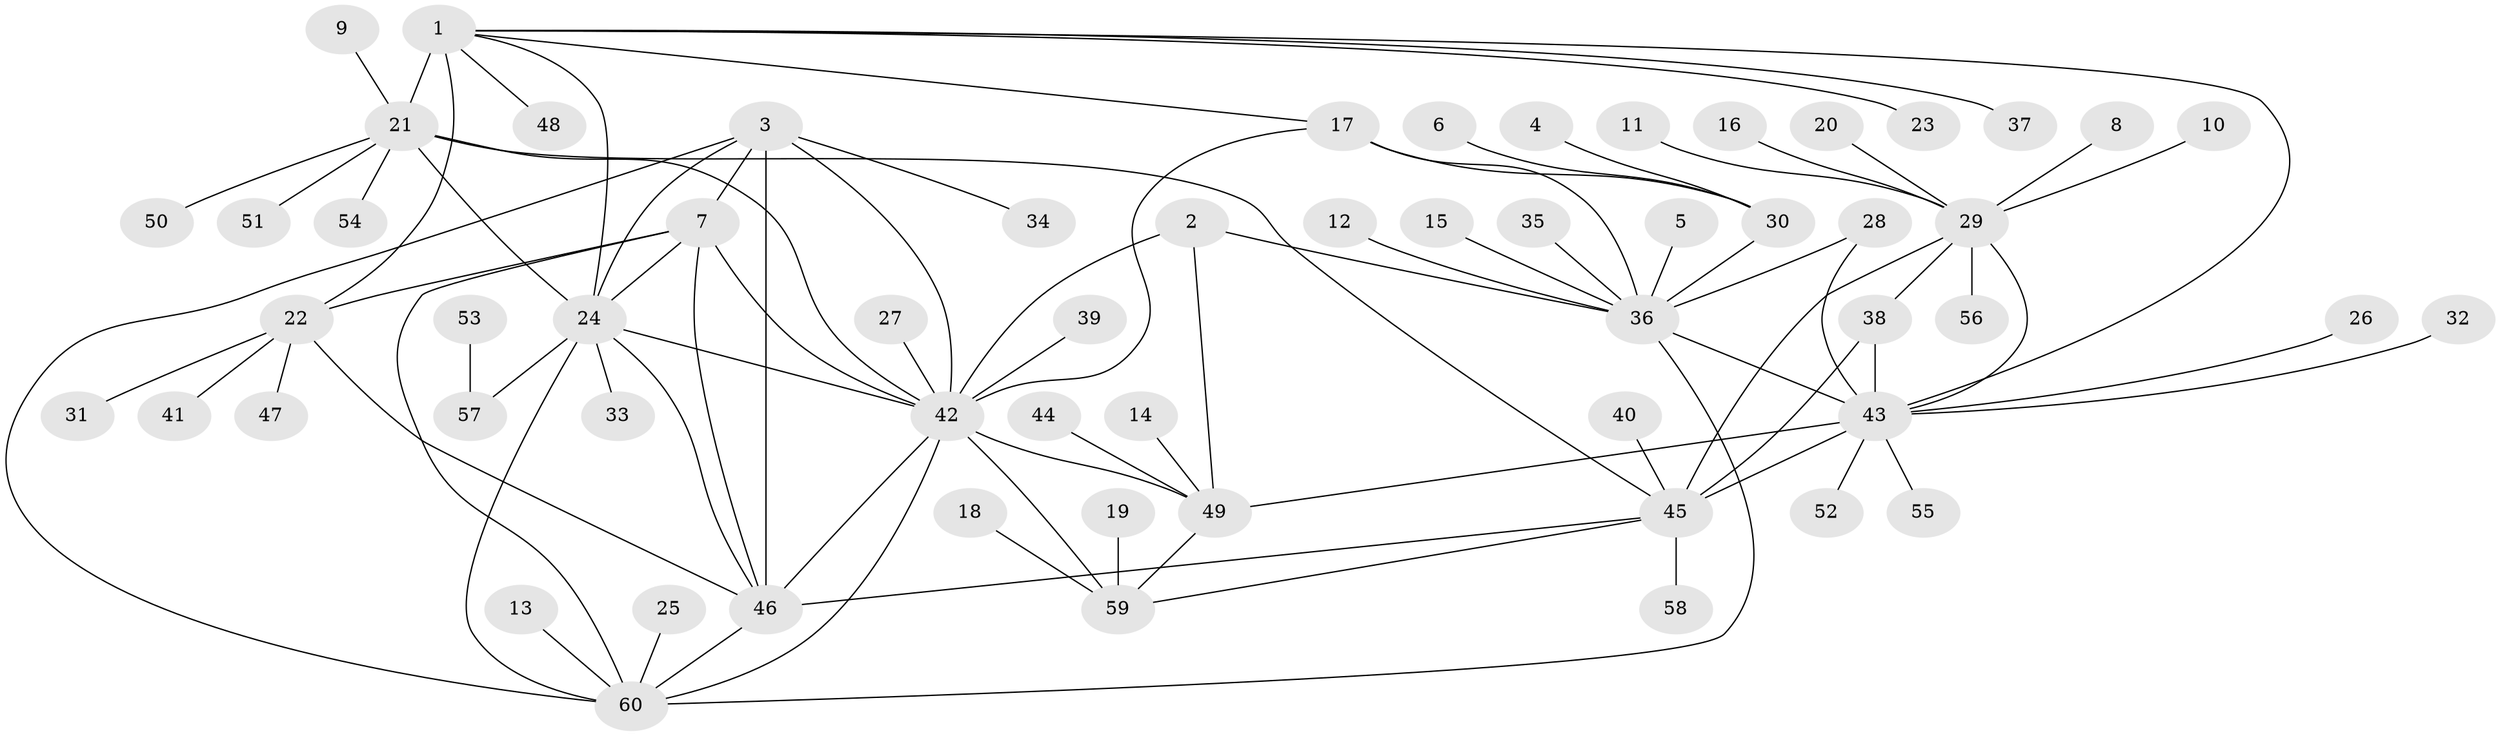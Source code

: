 // original degree distribution, {7: 0.06666666666666667, 5: 0.025, 11: 0.008333333333333333, 8: 0.03333333333333333, 6: 0.05, 9: 0.03333333333333333, 10: 0.025, 13: 0.016666666666666666, 12: 0.008333333333333333, 3: 0.058333333333333334, 1: 0.5916666666666667, 2: 0.08333333333333333}
// Generated by graph-tools (version 1.1) at 2025/50/03/09/25 03:50:34]
// undirected, 60 vertices, 88 edges
graph export_dot {
graph [start="1"]
  node [color=gray90,style=filled];
  1;
  2;
  3;
  4;
  5;
  6;
  7;
  8;
  9;
  10;
  11;
  12;
  13;
  14;
  15;
  16;
  17;
  18;
  19;
  20;
  21;
  22;
  23;
  24;
  25;
  26;
  27;
  28;
  29;
  30;
  31;
  32;
  33;
  34;
  35;
  36;
  37;
  38;
  39;
  40;
  41;
  42;
  43;
  44;
  45;
  46;
  47;
  48;
  49;
  50;
  51;
  52;
  53;
  54;
  55;
  56;
  57;
  58;
  59;
  60;
  1 -- 17 [weight=1.0];
  1 -- 21 [weight=8.0];
  1 -- 22 [weight=1.0];
  1 -- 23 [weight=1.0];
  1 -- 24 [weight=1.0];
  1 -- 37 [weight=1.0];
  1 -- 43 [weight=1.0];
  1 -- 48 [weight=1.0];
  2 -- 36 [weight=1.0];
  2 -- 42 [weight=1.0];
  2 -- 49 [weight=4.0];
  3 -- 7 [weight=1.0];
  3 -- 24 [weight=1.0];
  3 -- 34 [weight=1.0];
  3 -- 42 [weight=1.0];
  3 -- 46 [weight=1.0];
  3 -- 60 [weight=1.0];
  4 -- 30 [weight=1.0];
  5 -- 36 [weight=1.0];
  6 -- 30 [weight=1.0];
  7 -- 22 [weight=1.0];
  7 -- 24 [weight=1.0];
  7 -- 42 [weight=1.0];
  7 -- 46 [weight=1.0];
  7 -- 60 [weight=1.0];
  8 -- 29 [weight=1.0];
  9 -- 21 [weight=1.0];
  10 -- 29 [weight=1.0];
  11 -- 29 [weight=1.0];
  12 -- 36 [weight=1.0];
  13 -- 60 [weight=1.0];
  14 -- 49 [weight=1.0];
  15 -- 36 [weight=1.0];
  16 -- 29 [weight=1.0];
  17 -- 30 [weight=1.0];
  17 -- 36 [weight=4.0];
  17 -- 42 [weight=1.0];
  18 -- 59 [weight=1.0];
  19 -- 59 [weight=1.0];
  20 -- 29 [weight=1.0];
  21 -- 24 [weight=1.0];
  21 -- 42 [weight=1.0];
  21 -- 45 [weight=1.0];
  21 -- 50 [weight=1.0];
  21 -- 51 [weight=1.0];
  21 -- 54 [weight=1.0];
  22 -- 31 [weight=1.0];
  22 -- 41 [weight=1.0];
  22 -- 46 [weight=1.0];
  22 -- 47 [weight=1.0];
  24 -- 33 [weight=1.0];
  24 -- 42 [weight=1.0];
  24 -- 46 [weight=1.0];
  24 -- 57 [weight=1.0];
  24 -- 60 [weight=1.0];
  25 -- 60 [weight=1.0];
  26 -- 43 [weight=1.0];
  27 -- 42 [weight=1.0];
  28 -- 36 [weight=1.0];
  28 -- 43 [weight=1.0];
  29 -- 38 [weight=1.0];
  29 -- 43 [weight=1.0];
  29 -- 45 [weight=3.0];
  29 -- 56 [weight=1.0];
  30 -- 36 [weight=4.0];
  32 -- 43 [weight=1.0];
  35 -- 36 [weight=1.0];
  36 -- 43 [weight=1.0];
  36 -- 60 [weight=1.0];
  38 -- 43 [weight=1.0];
  38 -- 45 [weight=3.0];
  39 -- 42 [weight=1.0];
  40 -- 45 [weight=1.0];
  42 -- 46 [weight=1.0];
  42 -- 49 [weight=4.0];
  42 -- 59 [weight=1.0];
  42 -- 60 [weight=1.0];
  43 -- 45 [weight=3.0];
  43 -- 49 [weight=1.0];
  43 -- 52 [weight=1.0];
  43 -- 55 [weight=1.0];
  44 -- 49 [weight=1.0];
  45 -- 46 [weight=1.0];
  45 -- 58 [weight=1.0];
  45 -- 59 [weight=1.0];
  46 -- 60 [weight=1.0];
  49 -- 59 [weight=1.0];
  53 -- 57 [weight=1.0];
}
